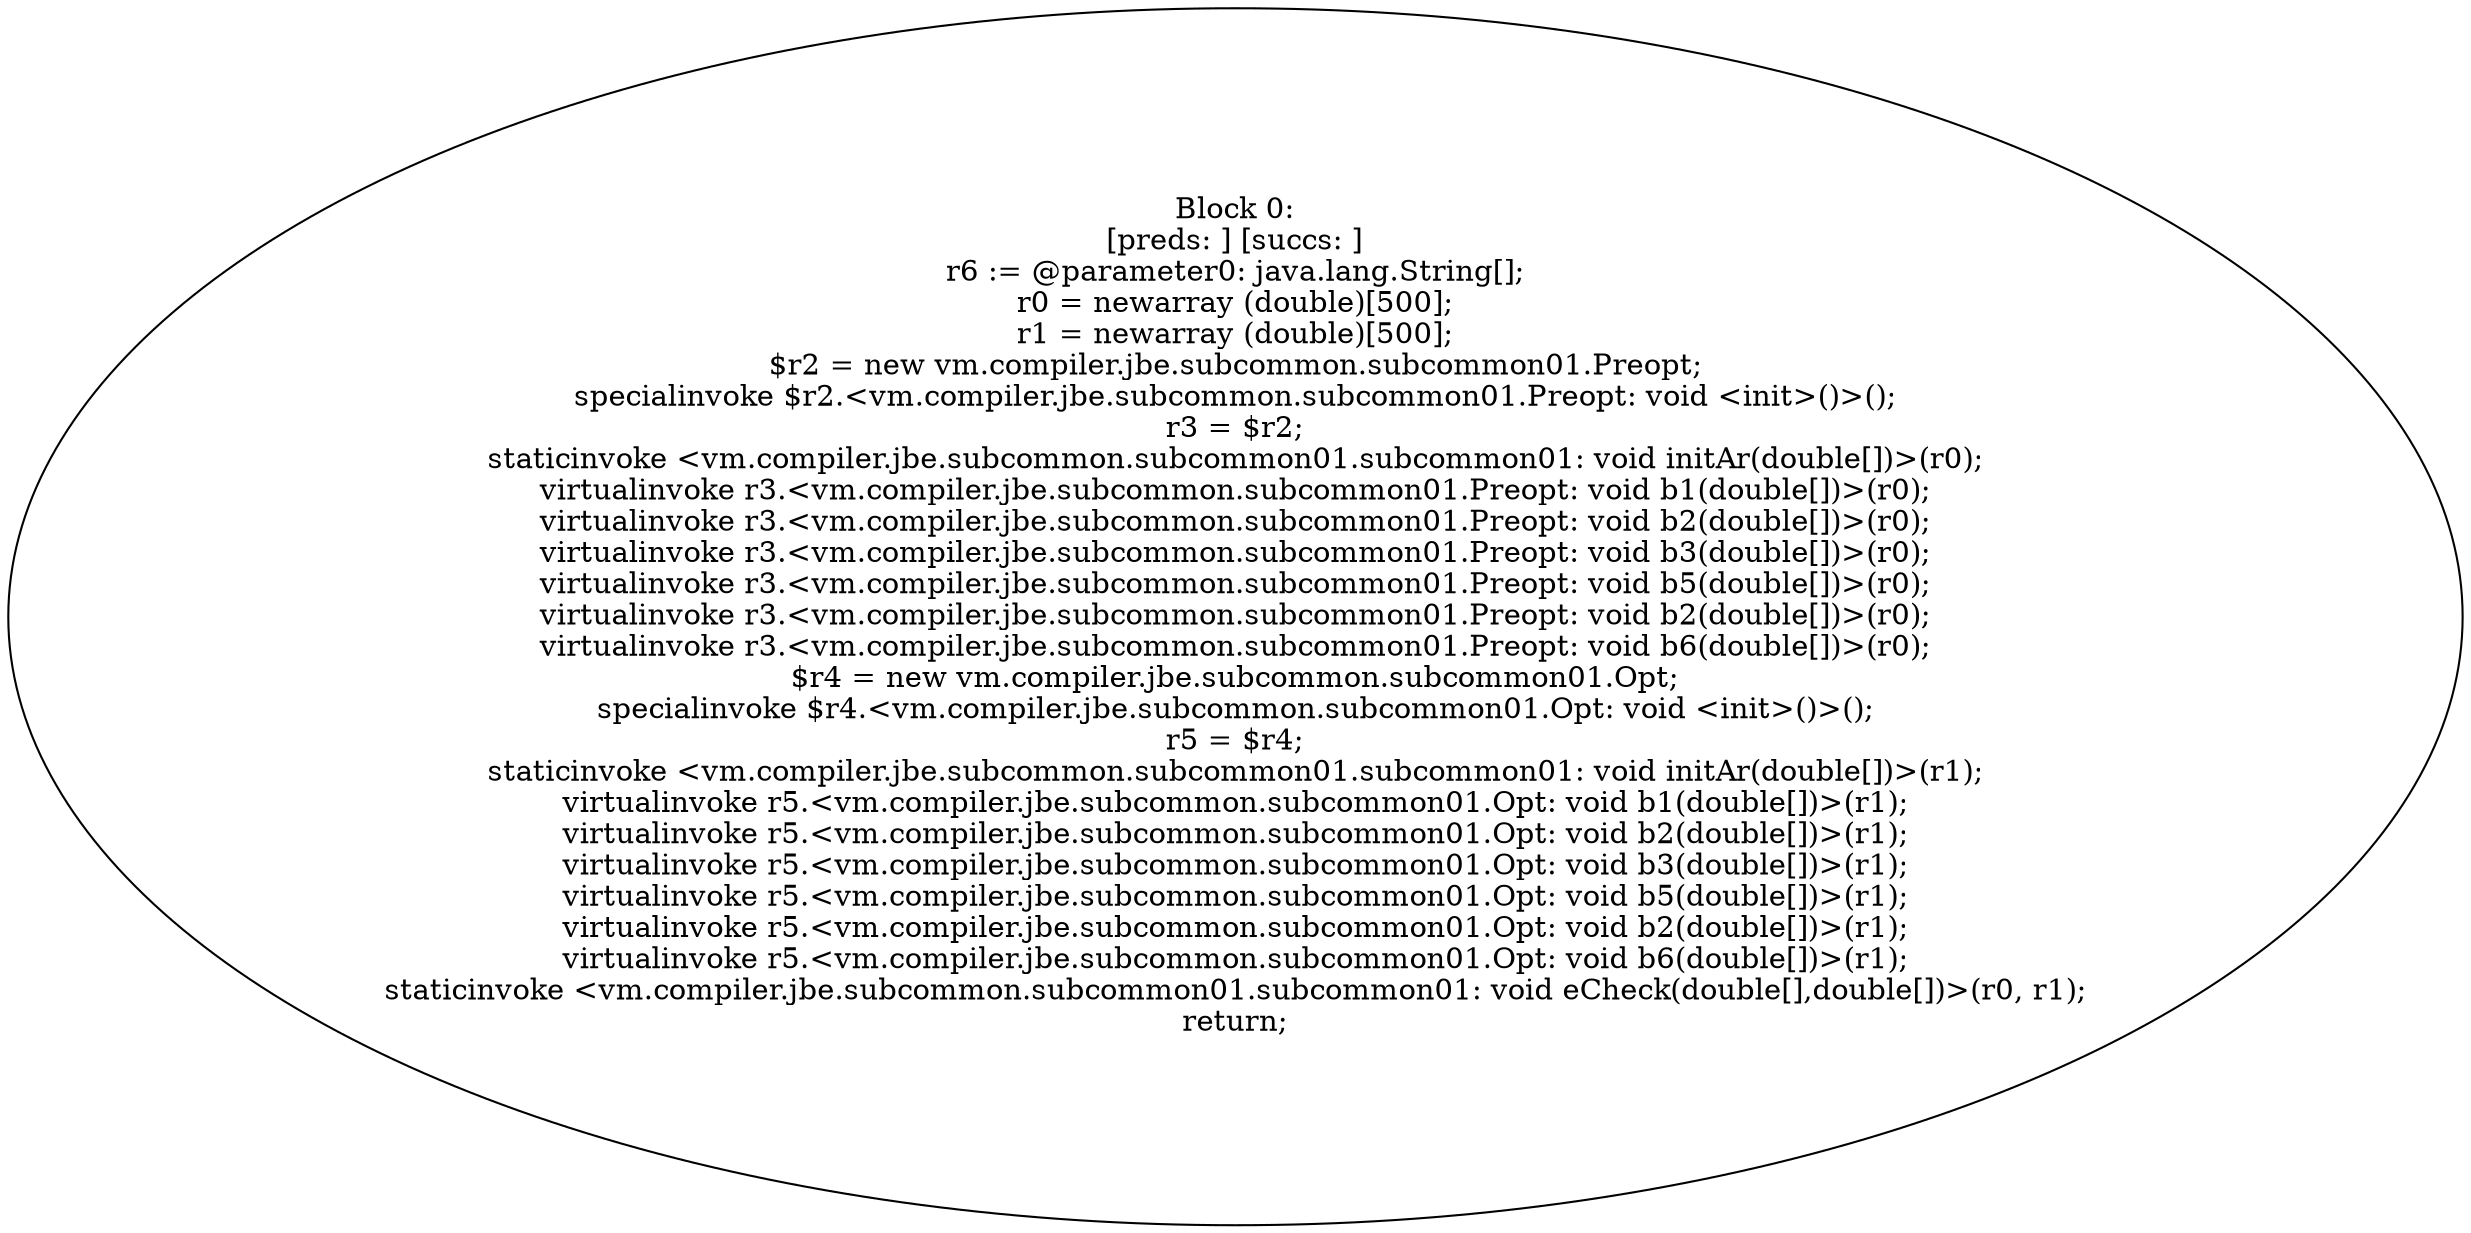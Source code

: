 digraph "unitGraph" {
    "Block 0:
[preds: ] [succs: ]
r6 := @parameter0: java.lang.String[];
r0 = newarray (double)[500];
r1 = newarray (double)[500];
$r2 = new vm.compiler.jbe.subcommon.subcommon01.Preopt;
specialinvoke $r2.<vm.compiler.jbe.subcommon.subcommon01.Preopt: void <init>()>();
r3 = $r2;
staticinvoke <vm.compiler.jbe.subcommon.subcommon01.subcommon01: void initAr(double[])>(r0);
virtualinvoke r3.<vm.compiler.jbe.subcommon.subcommon01.Preopt: void b1(double[])>(r0);
virtualinvoke r3.<vm.compiler.jbe.subcommon.subcommon01.Preopt: void b2(double[])>(r0);
virtualinvoke r3.<vm.compiler.jbe.subcommon.subcommon01.Preopt: void b3(double[])>(r0);
virtualinvoke r3.<vm.compiler.jbe.subcommon.subcommon01.Preopt: void b5(double[])>(r0);
virtualinvoke r3.<vm.compiler.jbe.subcommon.subcommon01.Preopt: void b2(double[])>(r0);
virtualinvoke r3.<vm.compiler.jbe.subcommon.subcommon01.Preopt: void b6(double[])>(r0);
$r4 = new vm.compiler.jbe.subcommon.subcommon01.Opt;
specialinvoke $r4.<vm.compiler.jbe.subcommon.subcommon01.Opt: void <init>()>();
r5 = $r4;
staticinvoke <vm.compiler.jbe.subcommon.subcommon01.subcommon01: void initAr(double[])>(r1);
virtualinvoke r5.<vm.compiler.jbe.subcommon.subcommon01.Opt: void b1(double[])>(r1);
virtualinvoke r5.<vm.compiler.jbe.subcommon.subcommon01.Opt: void b2(double[])>(r1);
virtualinvoke r5.<vm.compiler.jbe.subcommon.subcommon01.Opt: void b3(double[])>(r1);
virtualinvoke r5.<vm.compiler.jbe.subcommon.subcommon01.Opt: void b5(double[])>(r1);
virtualinvoke r5.<vm.compiler.jbe.subcommon.subcommon01.Opt: void b2(double[])>(r1);
virtualinvoke r5.<vm.compiler.jbe.subcommon.subcommon01.Opt: void b6(double[])>(r1);
staticinvoke <vm.compiler.jbe.subcommon.subcommon01.subcommon01: void eCheck(double[],double[])>(r0, r1);
return;
"
}

